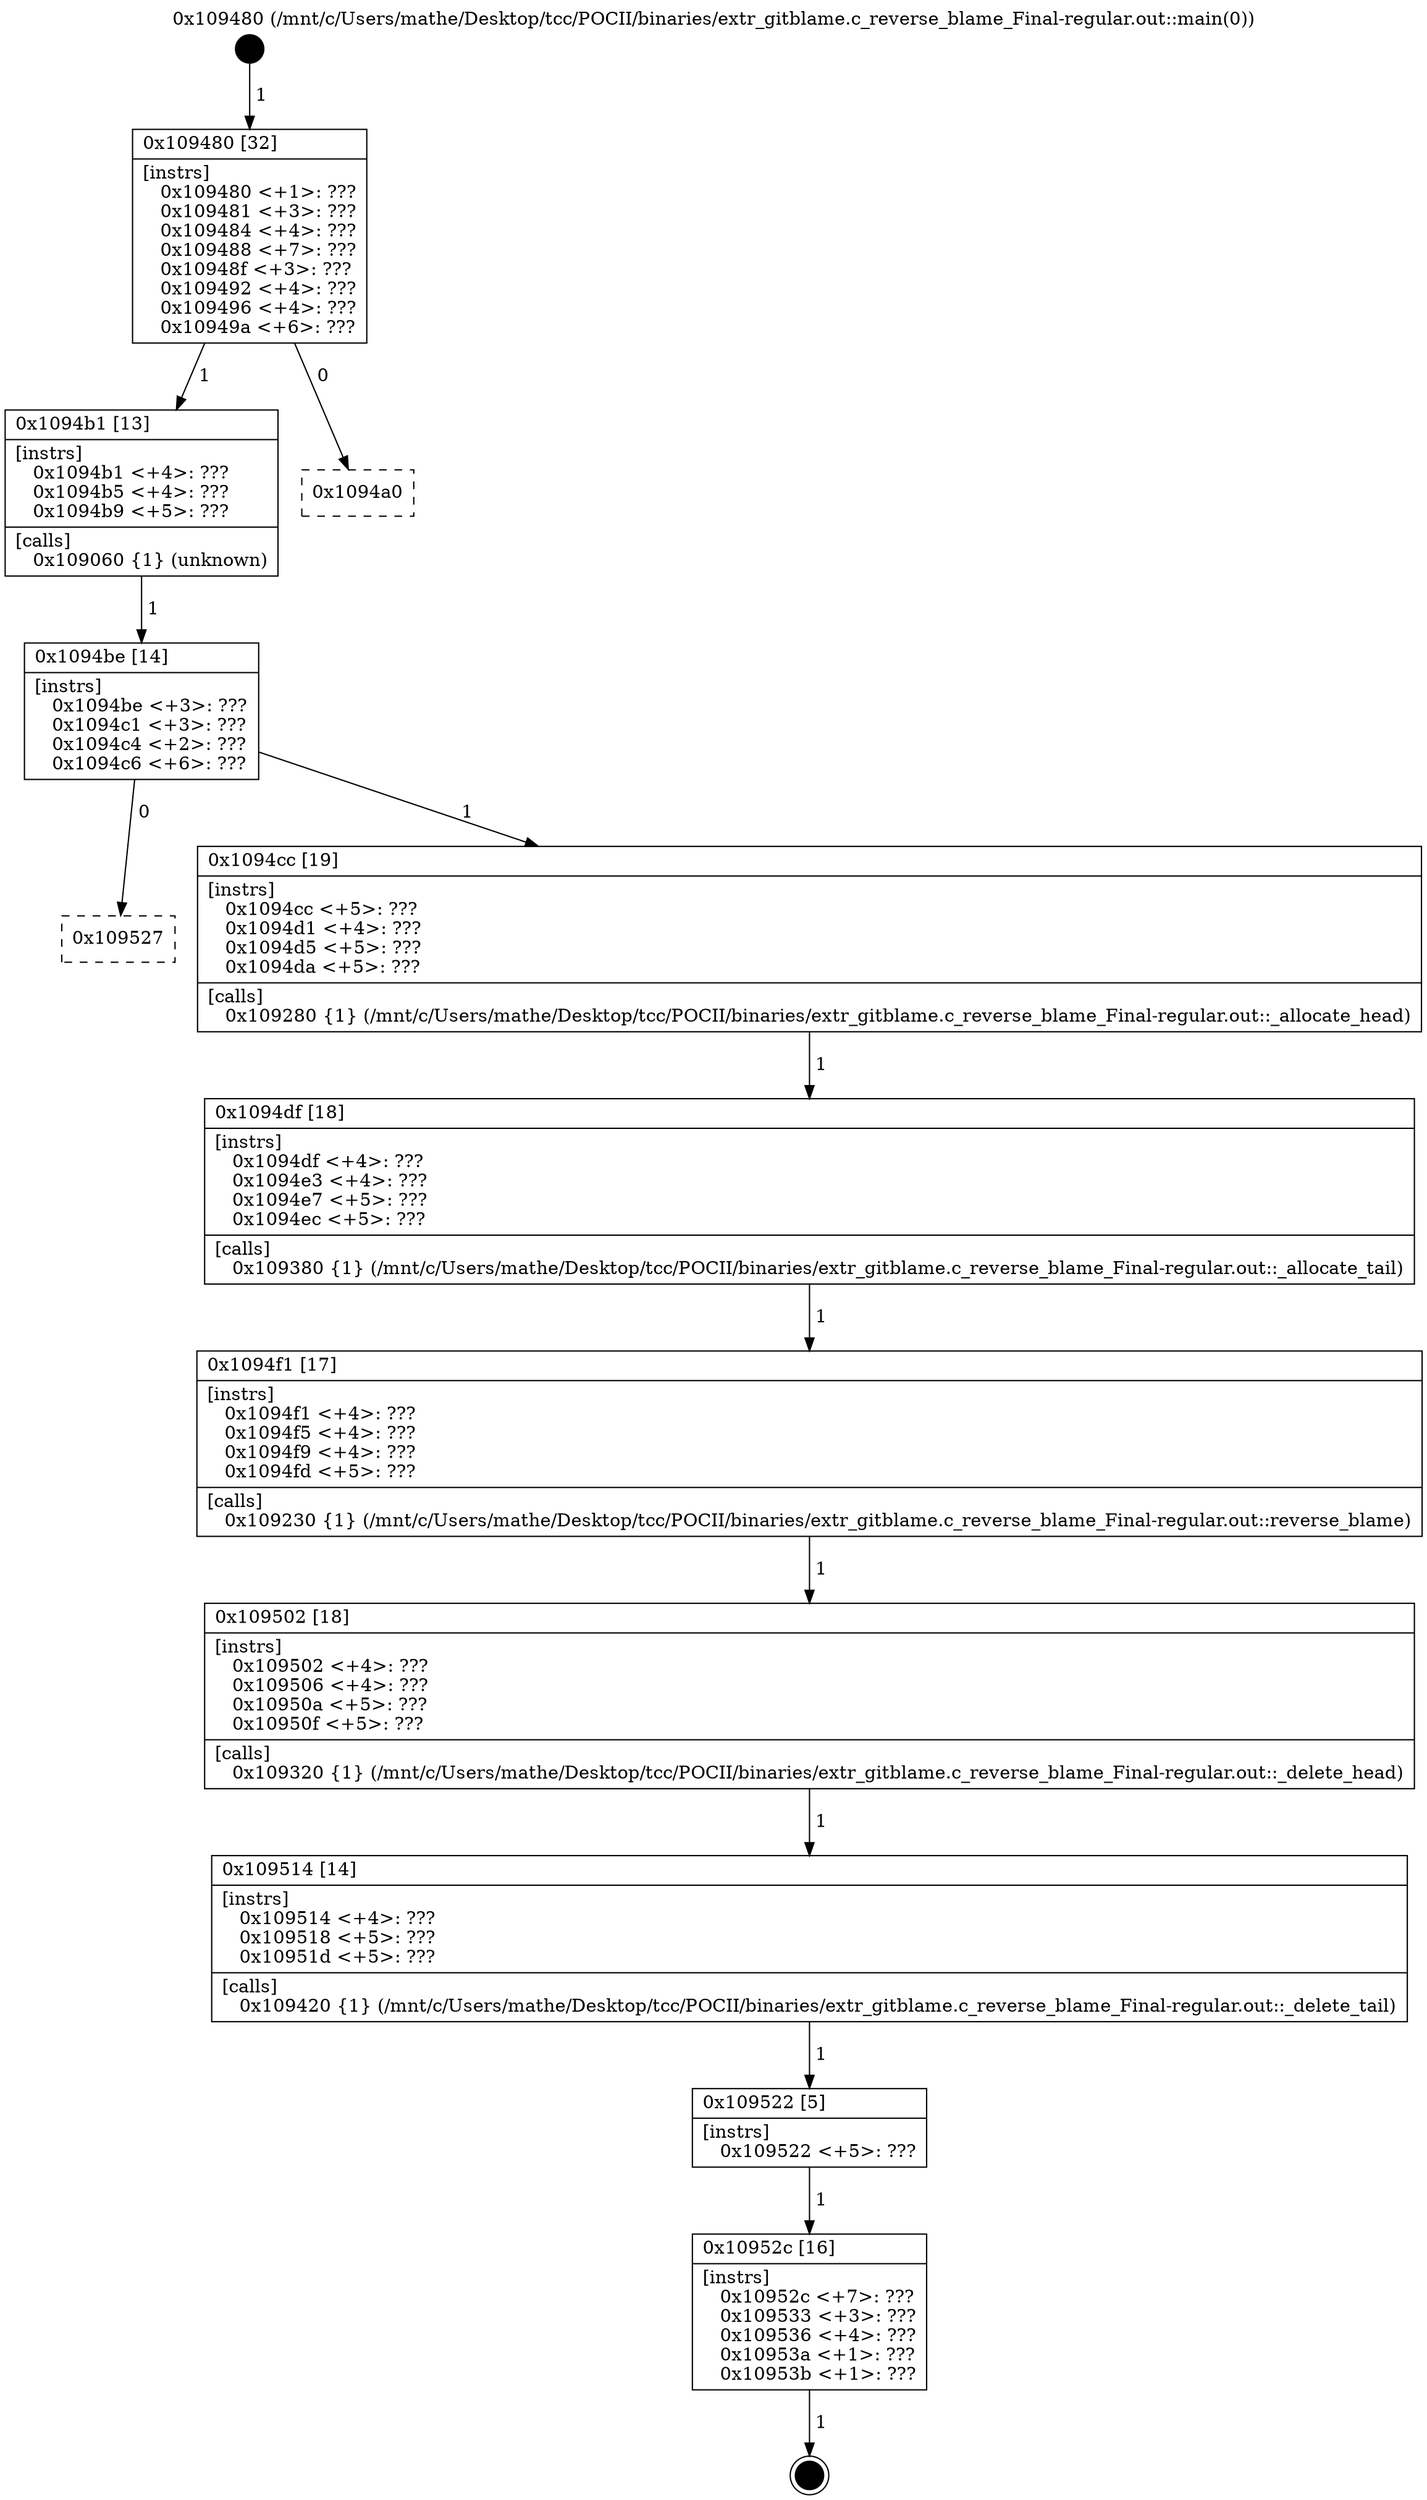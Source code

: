 digraph "0x109480" {
  label = "0x109480 (/mnt/c/Users/mathe/Desktop/tcc/POCII/binaries/extr_gitblame.c_reverse_blame_Final-regular.out::main(0))"
  labelloc = "t"
  node[shape=record]

  Entry [label="",width=0.3,height=0.3,shape=circle,fillcolor=black,style=filled]
  "0x109480" [label="{
     0x109480 [32]\l
     | [instrs]\l
     &nbsp;&nbsp;0x109480 \<+1\>: ???\l
     &nbsp;&nbsp;0x109481 \<+3\>: ???\l
     &nbsp;&nbsp;0x109484 \<+4\>: ???\l
     &nbsp;&nbsp;0x109488 \<+7\>: ???\l
     &nbsp;&nbsp;0x10948f \<+3\>: ???\l
     &nbsp;&nbsp;0x109492 \<+4\>: ???\l
     &nbsp;&nbsp;0x109496 \<+4\>: ???\l
     &nbsp;&nbsp;0x10949a \<+6\>: ???\l
  }"]
  "0x1094b1" [label="{
     0x1094b1 [13]\l
     | [instrs]\l
     &nbsp;&nbsp;0x1094b1 \<+4\>: ???\l
     &nbsp;&nbsp;0x1094b5 \<+4\>: ???\l
     &nbsp;&nbsp;0x1094b9 \<+5\>: ???\l
     | [calls]\l
     &nbsp;&nbsp;0x109060 \{1\} (unknown)\l
  }"]
  "0x1094a0" [label="{
     0x1094a0\l
  }", style=dashed]
  "0x1094be" [label="{
     0x1094be [14]\l
     | [instrs]\l
     &nbsp;&nbsp;0x1094be \<+3\>: ???\l
     &nbsp;&nbsp;0x1094c1 \<+3\>: ???\l
     &nbsp;&nbsp;0x1094c4 \<+2\>: ???\l
     &nbsp;&nbsp;0x1094c6 \<+6\>: ???\l
  }"]
  "0x109527" [label="{
     0x109527\l
  }", style=dashed]
  "0x1094cc" [label="{
     0x1094cc [19]\l
     | [instrs]\l
     &nbsp;&nbsp;0x1094cc \<+5\>: ???\l
     &nbsp;&nbsp;0x1094d1 \<+4\>: ???\l
     &nbsp;&nbsp;0x1094d5 \<+5\>: ???\l
     &nbsp;&nbsp;0x1094da \<+5\>: ???\l
     | [calls]\l
     &nbsp;&nbsp;0x109280 \{1\} (/mnt/c/Users/mathe/Desktop/tcc/POCII/binaries/extr_gitblame.c_reverse_blame_Final-regular.out::_allocate_head)\l
  }"]
  Exit [label="",width=0.3,height=0.3,shape=circle,fillcolor=black,style=filled,peripheries=2]
  "0x1094df" [label="{
     0x1094df [18]\l
     | [instrs]\l
     &nbsp;&nbsp;0x1094df \<+4\>: ???\l
     &nbsp;&nbsp;0x1094e3 \<+4\>: ???\l
     &nbsp;&nbsp;0x1094e7 \<+5\>: ???\l
     &nbsp;&nbsp;0x1094ec \<+5\>: ???\l
     | [calls]\l
     &nbsp;&nbsp;0x109380 \{1\} (/mnt/c/Users/mathe/Desktop/tcc/POCII/binaries/extr_gitblame.c_reverse_blame_Final-regular.out::_allocate_tail)\l
  }"]
  "0x1094f1" [label="{
     0x1094f1 [17]\l
     | [instrs]\l
     &nbsp;&nbsp;0x1094f1 \<+4\>: ???\l
     &nbsp;&nbsp;0x1094f5 \<+4\>: ???\l
     &nbsp;&nbsp;0x1094f9 \<+4\>: ???\l
     &nbsp;&nbsp;0x1094fd \<+5\>: ???\l
     | [calls]\l
     &nbsp;&nbsp;0x109230 \{1\} (/mnt/c/Users/mathe/Desktop/tcc/POCII/binaries/extr_gitblame.c_reverse_blame_Final-regular.out::reverse_blame)\l
  }"]
  "0x109502" [label="{
     0x109502 [18]\l
     | [instrs]\l
     &nbsp;&nbsp;0x109502 \<+4\>: ???\l
     &nbsp;&nbsp;0x109506 \<+4\>: ???\l
     &nbsp;&nbsp;0x10950a \<+5\>: ???\l
     &nbsp;&nbsp;0x10950f \<+5\>: ???\l
     | [calls]\l
     &nbsp;&nbsp;0x109320 \{1\} (/mnt/c/Users/mathe/Desktop/tcc/POCII/binaries/extr_gitblame.c_reverse_blame_Final-regular.out::_delete_head)\l
  }"]
  "0x109514" [label="{
     0x109514 [14]\l
     | [instrs]\l
     &nbsp;&nbsp;0x109514 \<+4\>: ???\l
     &nbsp;&nbsp;0x109518 \<+5\>: ???\l
     &nbsp;&nbsp;0x10951d \<+5\>: ???\l
     | [calls]\l
     &nbsp;&nbsp;0x109420 \{1\} (/mnt/c/Users/mathe/Desktop/tcc/POCII/binaries/extr_gitblame.c_reverse_blame_Final-regular.out::_delete_tail)\l
  }"]
  "0x109522" [label="{
     0x109522 [5]\l
     | [instrs]\l
     &nbsp;&nbsp;0x109522 \<+5\>: ???\l
  }"]
  "0x10952c" [label="{
     0x10952c [16]\l
     | [instrs]\l
     &nbsp;&nbsp;0x10952c \<+7\>: ???\l
     &nbsp;&nbsp;0x109533 \<+3\>: ???\l
     &nbsp;&nbsp;0x109536 \<+4\>: ???\l
     &nbsp;&nbsp;0x10953a \<+1\>: ???\l
     &nbsp;&nbsp;0x10953b \<+1\>: ???\l
  }"]
  Entry -> "0x109480" [label=" 1"]
  "0x109480" -> "0x1094b1" [label=" 1"]
  "0x109480" -> "0x1094a0" [label=" 0"]
  "0x1094b1" -> "0x1094be" [label=" 1"]
  "0x1094be" -> "0x109527" [label=" 0"]
  "0x1094be" -> "0x1094cc" [label=" 1"]
  "0x10952c" -> Exit [label=" 1"]
  "0x1094cc" -> "0x1094df" [label=" 1"]
  "0x1094df" -> "0x1094f1" [label=" 1"]
  "0x1094f1" -> "0x109502" [label=" 1"]
  "0x109502" -> "0x109514" [label=" 1"]
  "0x109514" -> "0x109522" [label=" 1"]
  "0x109522" -> "0x10952c" [label=" 1"]
}
